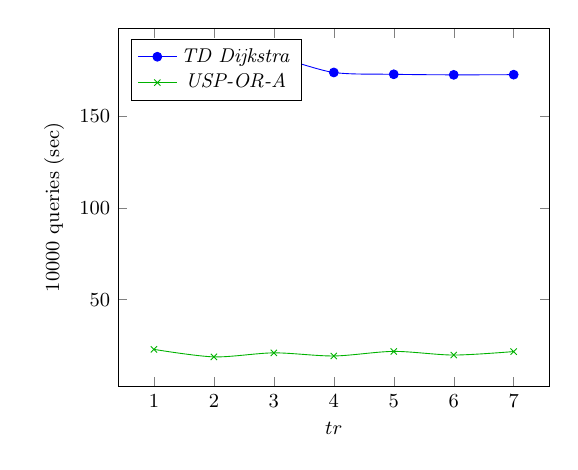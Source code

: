 \tikzstyle{textstyle}=[font=\fontsize{9}{9}\selectfont]
\begin{tikzpicture}[textstyle, scale=0.8]
    \begin{axis}[
        xlabel={$tr$},
        ylabel={$10000$ queries (sec)},
		legend pos=north west
        ]
        
    \addplot[smooth,mark=*,color=blue] plot coordinates {
		(1,174.4)
		(2,178.5)
		(3,182.0)
		(4,174.1)
		(5,173.1)
		(6,172.8)
		(7,172.9)
    };
    \addlegendentry{\textit{TD Dijkstra}}
    
    \addplot[smooth,mark=x,color=green!70!black] plot coordinates {
		(1,22.8)
		(2,18.7)
		(3,20.9)
		(4,19.2)
		(5,21.7)
		(6,19.7)
		(7,21.6)
    };
    \addlegendentry{\textit{USP-OR-A}}
    
    \end{axis}
\end{tikzpicture}
